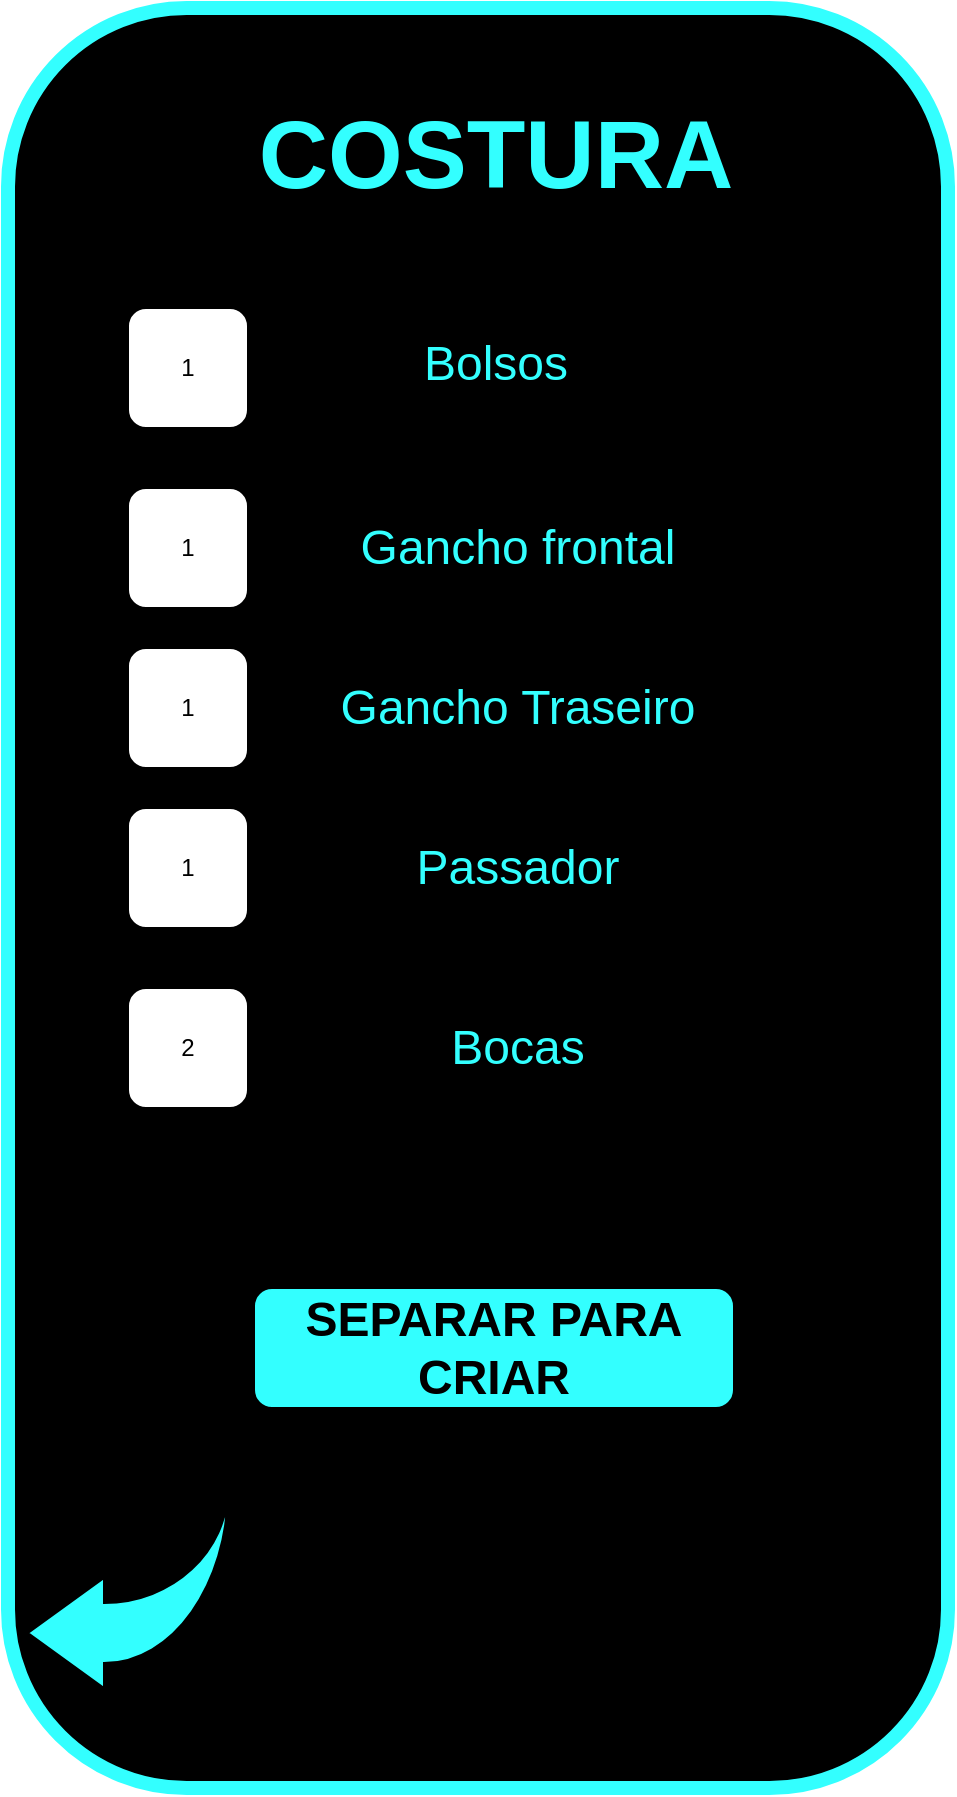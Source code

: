 <mxfile version="24.4.9" type="device">
  <diagram name="Página-1" id="bhmRidgPXC7QAo4rRlLo">
    <mxGraphModel dx="2206" dy="1203" grid="1" gridSize="10" guides="1" tooltips="1" connect="1" arrows="1" fold="1" page="1" pageScale="1" pageWidth="827" pageHeight="1169" math="0" shadow="0">
      <root>
        <mxCell id="0" />
        <mxCell id="1" parent="0" />
        <mxCell id="FX0S2mEbMinlh3CZ4XmO-1" value="" style="rounded=1;whiteSpace=wrap;html=1;fillColor=#000000;strokeColor=#33FFFF;strokeWidth=7;arcSize=19;" vertex="1" parent="1">
          <mxGeometry x="170" y="80" width="470" height="890" as="geometry" />
        </mxCell>
        <mxCell id="FX0S2mEbMinlh3CZ4XmO-2" value="1" style="rounded=1;whiteSpace=wrap;html=1;" vertex="1" parent="1">
          <mxGeometry x="230" y="230" width="60" height="60" as="geometry" />
        </mxCell>
        <mxCell id="FX0S2mEbMinlh3CZ4XmO-3" value="1" style="rounded=1;whiteSpace=wrap;html=1;" vertex="1" parent="1">
          <mxGeometry x="230" y="320" width="60" height="60" as="geometry" />
        </mxCell>
        <mxCell id="FX0S2mEbMinlh3CZ4XmO-7" value="1" style="rounded=1;whiteSpace=wrap;html=1;" vertex="1" parent="1">
          <mxGeometry x="230" y="400" width="60" height="60" as="geometry" />
        </mxCell>
        <mxCell id="FX0S2mEbMinlh3CZ4XmO-8" value="1" style="rounded=1;whiteSpace=wrap;html=1;" vertex="1" parent="1">
          <mxGeometry x="230" y="480" width="60" height="60" as="geometry" />
        </mxCell>
        <mxCell id="FX0S2mEbMinlh3CZ4XmO-9" value="2" style="rounded=1;whiteSpace=wrap;html=1;" vertex="1" parent="1">
          <mxGeometry x="230" y="570" width="60" height="60" as="geometry" />
        </mxCell>
        <mxCell id="FX0S2mEbMinlh3CZ4XmO-11" value="&lt;font style=&quot;font-size: 24px;&quot; color=&quot;#33ffff&quot;&gt;Bolsos&lt;/font&gt;" style="text;html=1;align=center;verticalAlign=middle;whiteSpace=wrap;rounded=0;" vertex="1" parent="1">
          <mxGeometry x="299" y="225" width="230" height="65" as="geometry" />
        </mxCell>
        <mxCell id="FX0S2mEbMinlh3CZ4XmO-12" value="&lt;font style=&quot;font-size: 24px;&quot; color=&quot;#33ffff&quot;&gt;Gancho frontal&lt;/font&gt;" style="text;html=1;align=center;verticalAlign=middle;whiteSpace=wrap;rounded=0;" vertex="1" parent="1">
          <mxGeometry x="317" y="335" width="216" height="30" as="geometry" />
        </mxCell>
        <mxCell id="FX0S2mEbMinlh3CZ4XmO-14" value="&lt;font style=&quot;font-size: 24px;&quot; color=&quot;#33ffff&quot;&gt;Gancho Traseiro&lt;/font&gt;" style="text;html=1;align=center;verticalAlign=middle;whiteSpace=wrap;rounded=0;" vertex="1" parent="1">
          <mxGeometry x="317" y="415" width="216" height="30" as="geometry" />
        </mxCell>
        <mxCell id="FX0S2mEbMinlh3CZ4XmO-15" value="&lt;font style=&quot;font-size: 24px;&quot; color=&quot;#33ffff&quot;&gt;Passador&lt;/font&gt;" style="text;html=1;align=center;verticalAlign=middle;whiteSpace=wrap;rounded=0;" vertex="1" parent="1">
          <mxGeometry x="317" y="495" width="216" height="30" as="geometry" />
        </mxCell>
        <mxCell id="FX0S2mEbMinlh3CZ4XmO-16" value="&lt;font color=&quot;#33ffff&quot;&gt;&lt;span style=&quot;font-size: 24px;&quot;&gt;Bocas&lt;/span&gt;&lt;/font&gt;" style="text;html=1;align=center;verticalAlign=middle;whiteSpace=wrap;rounded=0;" vertex="1" parent="1">
          <mxGeometry x="317" y="585" width="216" height="30" as="geometry" />
        </mxCell>
        <mxCell id="FX0S2mEbMinlh3CZ4XmO-17" value="&lt;font style=&quot;font-size: 48px;&quot; color=&quot;#33ffff&quot;&gt;&lt;b&gt;COSTURA&lt;/b&gt;&lt;/font&gt;" style="text;html=1;align=center;verticalAlign=middle;whiteSpace=wrap;rounded=0;" vertex="1" parent="1">
          <mxGeometry x="299" y="120" width="230" height="65" as="geometry" />
        </mxCell>
        <mxCell id="FX0S2mEbMinlh3CZ4XmO-18" value="&lt;font style=&quot;font-size: 24px;&quot;&gt;&lt;b&gt;SEPARAR PARA CRIAR&lt;/b&gt;&lt;/font&gt;" style="rounded=1;whiteSpace=wrap;html=1;fillColor=#33FFFF;" vertex="1" parent="1">
          <mxGeometry x="293" y="720" width="240" height="60" as="geometry" />
        </mxCell>
        <mxCell id="FX0S2mEbMinlh3CZ4XmO-20" style="edgeStyle=orthogonalEdgeStyle;rounded=0;orthogonalLoop=1;jettySize=auto;html=1;exitX=0;exitY=0;exitDx=21;exitDy=55.25;exitPerimeter=0;entryX=0;entryY=0;entryDx=0;entryDy=55.25;entryPerimeter=0;" edge="1" parent="1">
          <mxGeometry relative="1" as="geometry">
            <mxPoint x="221" y="875.25" as="sourcePoint" />
            <mxPoint x="200" y="875.25" as="targetPoint" />
          </mxGeometry>
        </mxCell>
        <mxCell id="FX0S2mEbMinlh3CZ4XmO-21" value="" style="html=1;shadow=0;dashed=0;align=center;verticalAlign=middle;shape=mxgraph.arrows2.jumpInArrow;dy=15;dx=38;arrowHead=55;rotation=-180;fillColor=#33FFFF;" vertex="1" parent="1">
          <mxGeometry x="180" y="820" width="100" height="100" as="geometry" />
        </mxCell>
      </root>
    </mxGraphModel>
  </diagram>
</mxfile>
